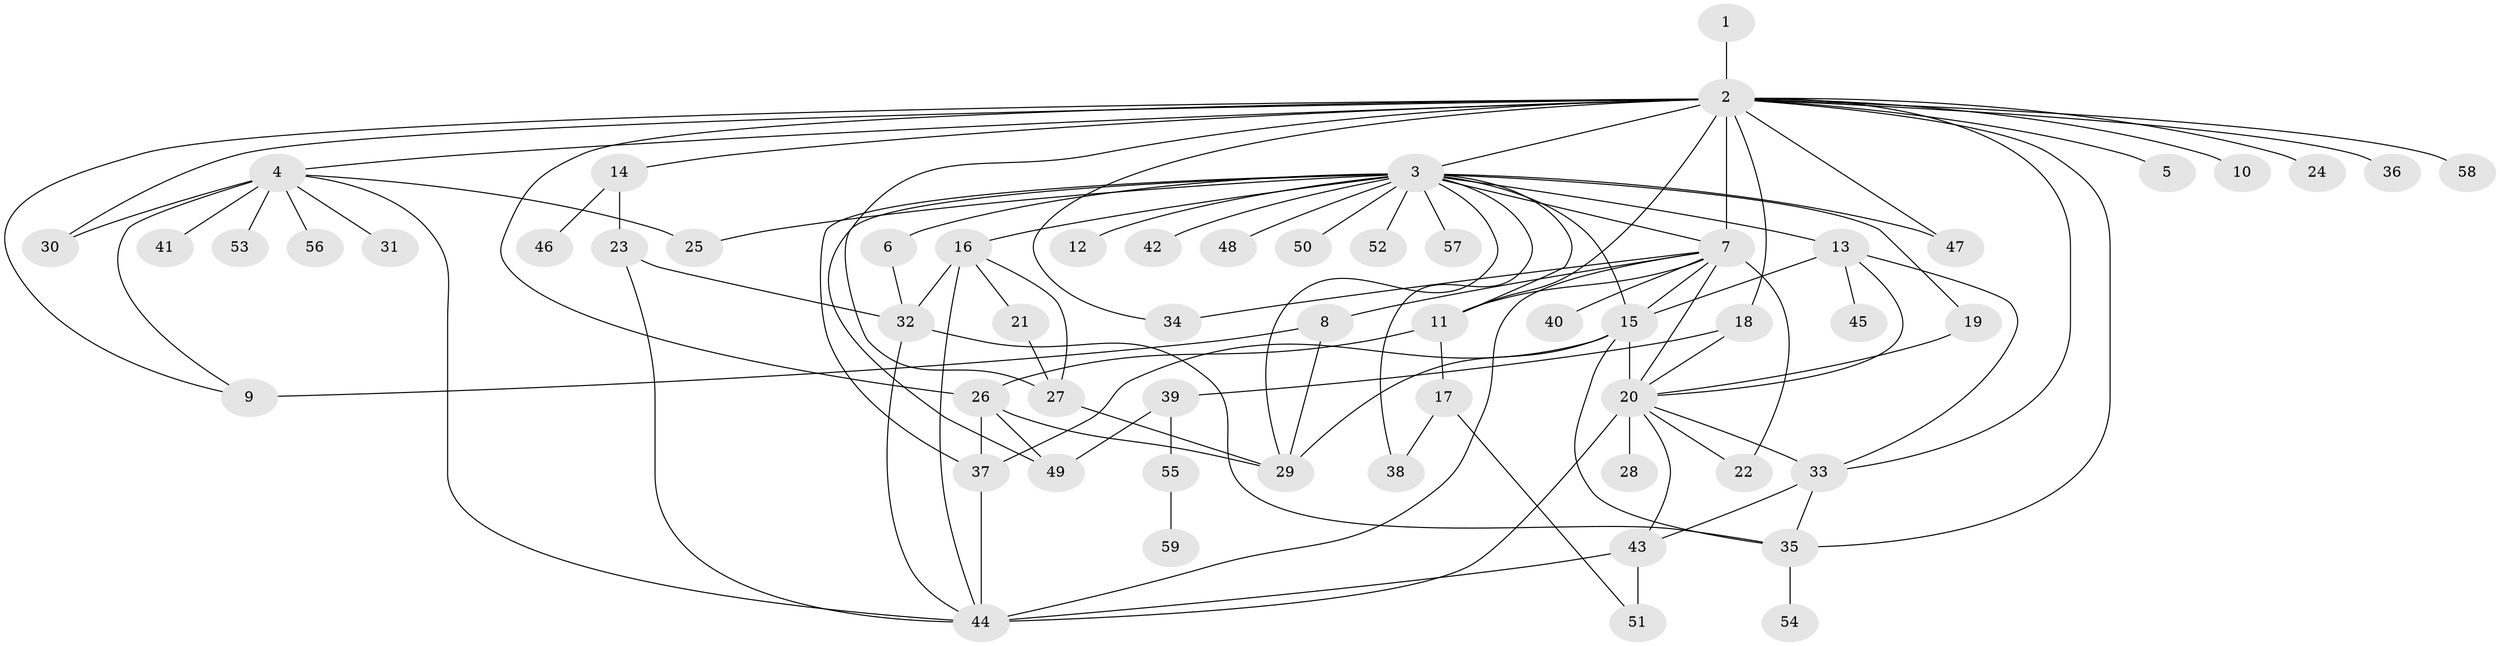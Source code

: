 // original degree distribution, {1: 0.4491525423728814, 24: 0.00847457627118644, 23: 0.00847457627118644, 10: 0.01694915254237288, 2: 0.2033898305084746, 3: 0.13559322033898305, 6: 0.05084745762711865, 7: 0.01694915254237288, 4: 0.0847457627118644, 18: 0.00847457627118644, 5: 0.01694915254237288}
// Generated by graph-tools (version 1.1) at 2025/35/03/09/25 02:35:27]
// undirected, 59 vertices, 102 edges
graph export_dot {
graph [start="1"]
  node [color=gray90,style=filled];
  1;
  2;
  3;
  4;
  5;
  6;
  7;
  8;
  9;
  10;
  11;
  12;
  13;
  14;
  15;
  16;
  17;
  18;
  19;
  20;
  21;
  22;
  23;
  24;
  25;
  26;
  27;
  28;
  29;
  30;
  31;
  32;
  33;
  34;
  35;
  36;
  37;
  38;
  39;
  40;
  41;
  42;
  43;
  44;
  45;
  46;
  47;
  48;
  49;
  50;
  51;
  52;
  53;
  54;
  55;
  56;
  57;
  58;
  59;
  1 -- 2 [weight=1.0];
  2 -- 3 [weight=1.0];
  2 -- 4 [weight=1.0];
  2 -- 5 [weight=1.0];
  2 -- 7 [weight=1.0];
  2 -- 9 [weight=1.0];
  2 -- 10 [weight=1.0];
  2 -- 11 [weight=1.0];
  2 -- 14 [weight=1.0];
  2 -- 18 [weight=1.0];
  2 -- 24 [weight=1.0];
  2 -- 26 [weight=1.0];
  2 -- 27 [weight=1.0];
  2 -- 30 [weight=1.0];
  2 -- 33 [weight=1.0];
  2 -- 34 [weight=1.0];
  2 -- 35 [weight=1.0];
  2 -- 36 [weight=1.0];
  2 -- 47 [weight=1.0];
  2 -- 58 [weight=1.0];
  3 -- 6 [weight=1.0];
  3 -- 7 [weight=1.0];
  3 -- 11 [weight=1.0];
  3 -- 12 [weight=1.0];
  3 -- 13 [weight=1.0];
  3 -- 15 [weight=1.0];
  3 -- 16 [weight=1.0];
  3 -- 19 [weight=1.0];
  3 -- 25 [weight=1.0];
  3 -- 29 [weight=1.0];
  3 -- 37 [weight=1.0];
  3 -- 38 [weight=1.0];
  3 -- 42 [weight=1.0];
  3 -- 47 [weight=1.0];
  3 -- 48 [weight=1.0];
  3 -- 49 [weight=1.0];
  3 -- 50 [weight=1.0];
  3 -- 52 [weight=1.0];
  3 -- 57 [weight=1.0];
  4 -- 9 [weight=2.0];
  4 -- 25 [weight=1.0];
  4 -- 30 [weight=1.0];
  4 -- 31 [weight=1.0];
  4 -- 41 [weight=1.0];
  4 -- 44 [weight=1.0];
  4 -- 53 [weight=1.0];
  4 -- 56 [weight=1.0];
  6 -- 32 [weight=1.0];
  7 -- 8 [weight=1.0];
  7 -- 11 [weight=1.0];
  7 -- 15 [weight=1.0];
  7 -- 20 [weight=1.0];
  7 -- 22 [weight=1.0];
  7 -- 34 [weight=1.0];
  7 -- 40 [weight=2.0];
  7 -- 44 [weight=1.0];
  8 -- 9 [weight=3.0];
  8 -- 29 [weight=1.0];
  11 -- 17 [weight=1.0];
  11 -- 26 [weight=2.0];
  13 -- 15 [weight=1.0];
  13 -- 20 [weight=1.0];
  13 -- 33 [weight=1.0];
  13 -- 45 [weight=1.0];
  14 -- 23 [weight=1.0];
  14 -- 46 [weight=1.0];
  15 -- 20 [weight=11.0];
  15 -- 29 [weight=1.0];
  15 -- 35 [weight=1.0];
  15 -- 37 [weight=1.0];
  16 -- 21 [weight=1.0];
  16 -- 27 [weight=1.0];
  16 -- 32 [weight=2.0];
  16 -- 44 [weight=1.0];
  17 -- 38 [weight=2.0];
  17 -- 51 [weight=1.0];
  18 -- 20 [weight=1.0];
  18 -- 39 [weight=1.0];
  19 -- 20 [weight=1.0];
  20 -- 22 [weight=1.0];
  20 -- 28 [weight=1.0];
  20 -- 33 [weight=1.0];
  20 -- 43 [weight=1.0];
  20 -- 44 [weight=1.0];
  21 -- 27 [weight=1.0];
  23 -- 32 [weight=1.0];
  23 -- 44 [weight=1.0];
  26 -- 29 [weight=1.0];
  26 -- 37 [weight=1.0];
  26 -- 49 [weight=2.0];
  27 -- 29 [weight=1.0];
  32 -- 35 [weight=1.0];
  32 -- 44 [weight=1.0];
  33 -- 35 [weight=1.0];
  33 -- 43 [weight=1.0];
  35 -- 54 [weight=1.0];
  37 -- 44 [weight=2.0];
  39 -- 49 [weight=1.0];
  39 -- 55 [weight=1.0];
  43 -- 44 [weight=1.0];
  43 -- 51 [weight=3.0];
  55 -- 59 [weight=1.0];
}

